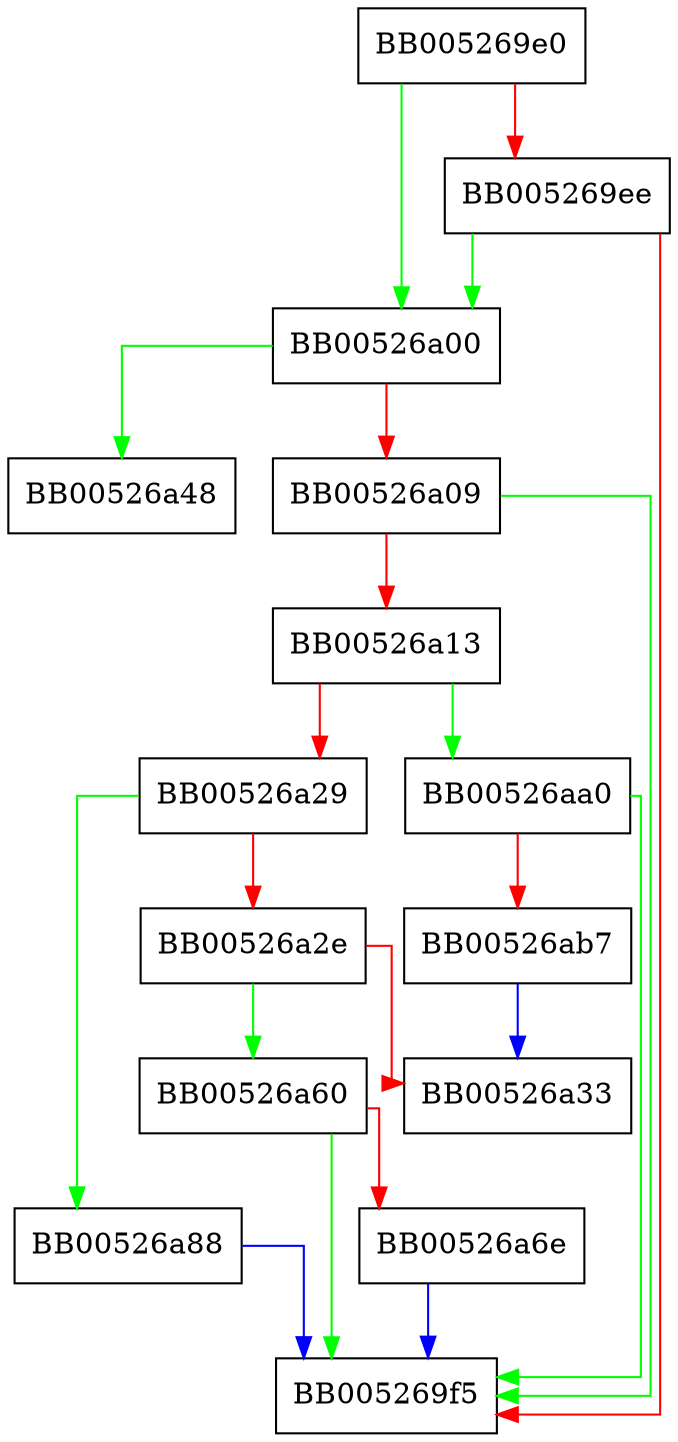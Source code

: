 digraph ossl_asn1_do_lock {
  node [shape="box"];
  graph [splines=ortho];
  BB005269e0 -> BB00526a00 [color="green"];
  BB005269e0 -> BB005269ee [color="red"];
  BB005269ee -> BB00526a00 [color="green"];
  BB005269ee -> BB005269f5 [color="red"];
  BB00526a00 -> BB00526a48 [color="green"];
  BB00526a00 -> BB00526a09 [color="red"];
  BB00526a09 -> BB005269f5 [color="green"];
  BB00526a09 -> BB00526a13 [color="red"];
  BB00526a13 -> BB00526aa0 [color="green"];
  BB00526a13 -> BB00526a29 [color="red"];
  BB00526a29 -> BB00526a88 [color="green"];
  BB00526a29 -> BB00526a2e [color="red"];
  BB00526a2e -> BB00526a60 [color="green"];
  BB00526a2e -> BB00526a33 [color="red"];
  BB00526a60 -> BB005269f5 [color="green"];
  BB00526a60 -> BB00526a6e [color="red"];
  BB00526a6e -> BB005269f5 [color="blue"];
  BB00526a88 -> BB005269f5 [color="blue"];
  BB00526aa0 -> BB005269f5 [color="green"];
  BB00526aa0 -> BB00526ab7 [color="red"];
  BB00526ab7 -> BB00526a33 [color="blue"];
}